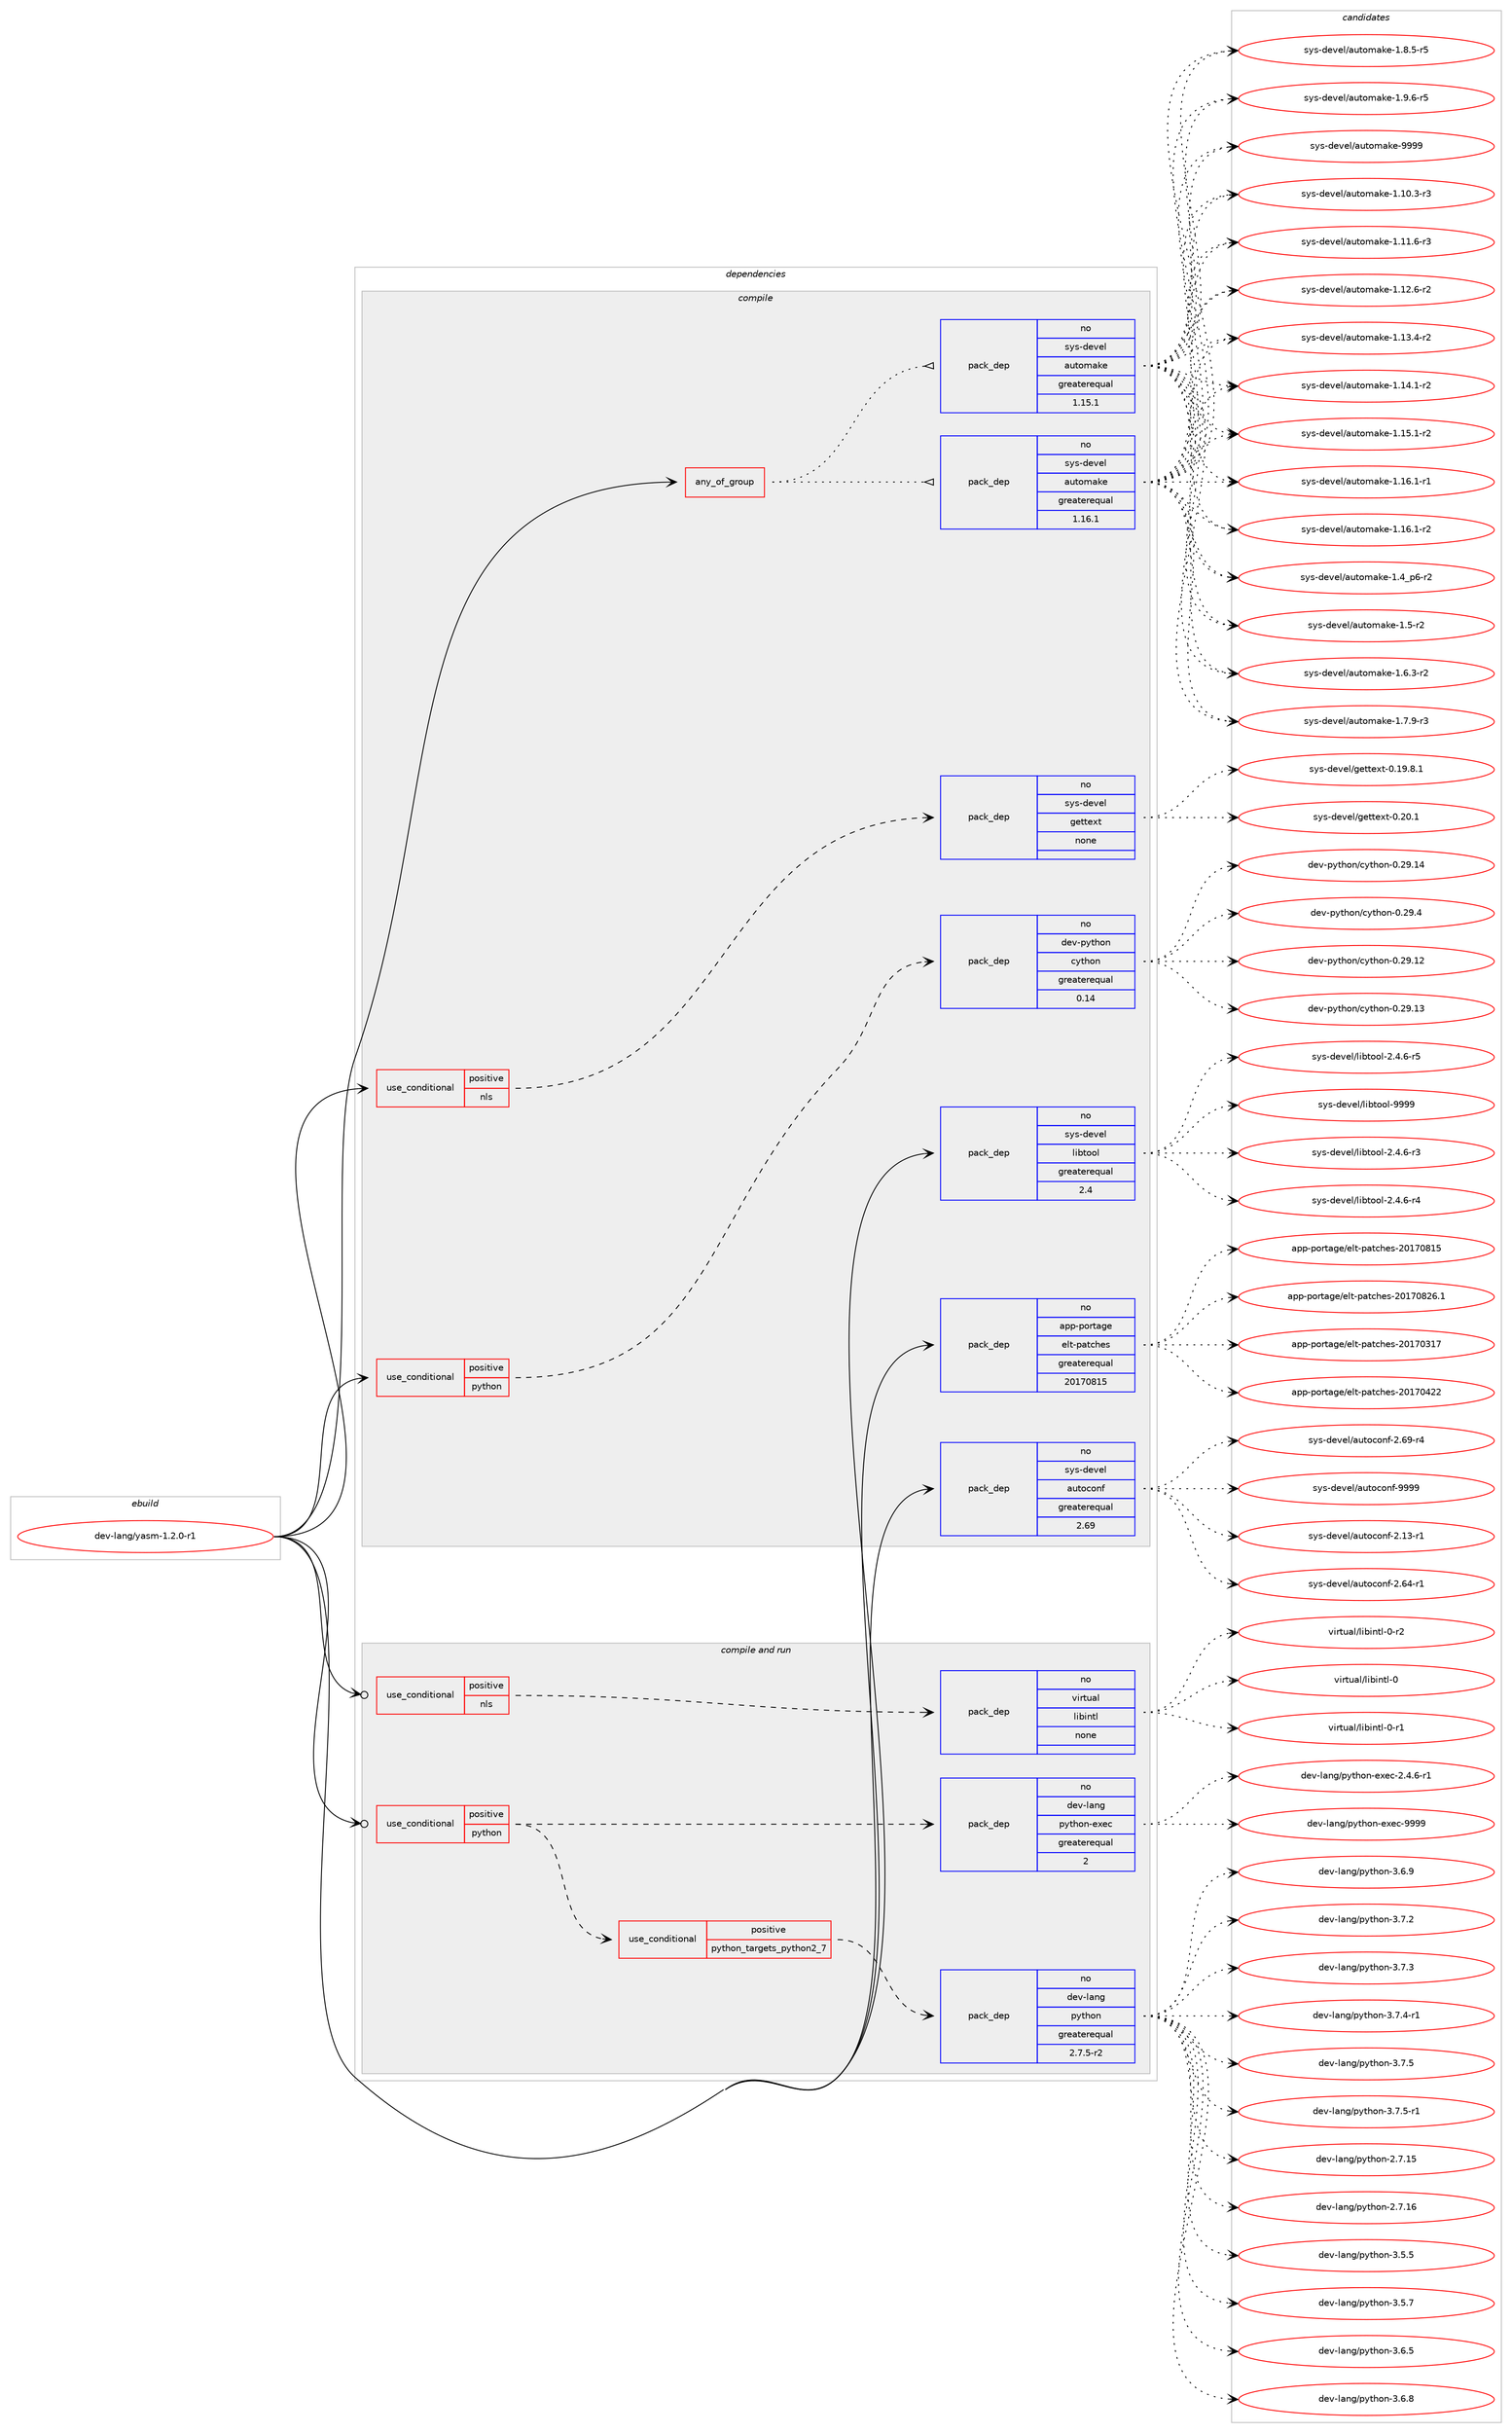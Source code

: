 digraph prolog {

# *************
# Graph options
# *************

newrank=true;
concentrate=true;
compound=true;
graph [rankdir=LR,fontname=Helvetica,fontsize=10,ranksep=1.5];#, ranksep=2.5, nodesep=0.2];
edge  [arrowhead=vee];
node  [fontname=Helvetica,fontsize=10];

# **********
# The ebuild
# **********

subgraph cluster_leftcol {
color=gray;
rank=same;
label=<<i>ebuild</i>>;
id [label="dev-lang/yasm-1.2.0-r1", color=red, width=4, href="../dev-lang/yasm-1.2.0-r1.svg"];
}

# ****************
# The dependencies
# ****************

subgraph cluster_midcol {
color=gray;
label=<<i>dependencies</i>>;
subgraph cluster_compile {
fillcolor="#eeeeee";
style=filled;
label=<<i>compile</i>>;
subgraph any10995 {
dependency562247 [label=<<TABLE BORDER="0" CELLBORDER="1" CELLSPACING="0" CELLPADDING="4"><TR><TD CELLPADDING="10">any_of_group</TD></TR></TABLE>>, shape=none, color=red];subgraph pack419932 {
dependency562248 [label=<<TABLE BORDER="0" CELLBORDER="1" CELLSPACING="0" CELLPADDING="4" WIDTH="220"><TR><TD ROWSPAN="6" CELLPADDING="30">pack_dep</TD></TR><TR><TD WIDTH="110">no</TD></TR><TR><TD>sys-devel</TD></TR><TR><TD>automake</TD></TR><TR><TD>greaterequal</TD></TR><TR><TD>1.16.1</TD></TR></TABLE>>, shape=none, color=blue];
}
dependency562247:e -> dependency562248:w [weight=20,style="dotted",arrowhead="oinv"];
subgraph pack419933 {
dependency562249 [label=<<TABLE BORDER="0" CELLBORDER="1" CELLSPACING="0" CELLPADDING="4" WIDTH="220"><TR><TD ROWSPAN="6" CELLPADDING="30">pack_dep</TD></TR><TR><TD WIDTH="110">no</TD></TR><TR><TD>sys-devel</TD></TR><TR><TD>automake</TD></TR><TR><TD>greaterequal</TD></TR><TR><TD>1.15.1</TD></TR></TABLE>>, shape=none, color=blue];
}
dependency562247:e -> dependency562249:w [weight=20,style="dotted",arrowhead="oinv"];
}
id:e -> dependency562247:w [weight=20,style="solid",arrowhead="vee"];
subgraph cond130963 {
dependency562250 [label=<<TABLE BORDER="0" CELLBORDER="1" CELLSPACING="0" CELLPADDING="4"><TR><TD ROWSPAN="3" CELLPADDING="10">use_conditional</TD></TR><TR><TD>positive</TD></TR><TR><TD>nls</TD></TR></TABLE>>, shape=none, color=red];
subgraph pack419934 {
dependency562251 [label=<<TABLE BORDER="0" CELLBORDER="1" CELLSPACING="0" CELLPADDING="4" WIDTH="220"><TR><TD ROWSPAN="6" CELLPADDING="30">pack_dep</TD></TR><TR><TD WIDTH="110">no</TD></TR><TR><TD>sys-devel</TD></TR><TR><TD>gettext</TD></TR><TR><TD>none</TD></TR><TR><TD></TD></TR></TABLE>>, shape=none, color=blue];
}
dependency562250:e -> dependency562251:w [weight=20,style="dashed",arrowhead="vee"];
}
id:e -> dependency562250:w [weight=20,style="solid",arrowhead="vee"];
subgraph cond130964 {
dependency562252 [label=<<TABLE BORDER="0" CELLBORDER="1" CELLSPACING="0" CELLPADDING="4"><TR><TD ROWSPAN="3" CELLPADDING="10">use_conditional</TD></TR><TR><TD>positive</TD></TR><TR><TD>python</TD></TR></TABLE>>, shape=none, color=red];
subgraph pack419935 {
dependency562253 [label=<<TABLE BORDER="0" CELLBORDER="1" CELLSPACING="0" CELLPADDING="4" WIDTH="220"><TR><TD ROWSPAN="6" CELLPADDING="30">pack_dep</TD></TR><TR><TD WIDTH="110">no</TD></TR><TR><TD>dev-python</TD></TR><TR><TD>cython</TD></TR><TR><TD>greaterequal</TD></TR><TR><TD>0.14</TD></TR></TABLE>>, shape=none, color=blue];
}
dependency562252:e -> dependency562253:w [weight=20,style="dashed",arrowhead="vee"];
}
id:e -> dependency562252:w [weight=20,style="solid",arrowhead="vee"];
subgraph pack419936 {
dependency562254 [label=<<TABLE BORDER="0" CELLBORDER="1" CELLSPACING="0" CELLPADDING="4" WIDTH="220"><TR><TD ROWSPAN="6" CELLPADDING="30">pack_dep</TD></TR><TR><TD WIDTH="110">no</TD></TR><TR><TD>app-portage</TD></TR><TR><TD>elt-patches</TD></TR><TR><TD>greaterequal</TD></TR><TR><TD>20170815</TD></TR></TABLE>>, shape=none, color=blue];
}
id:e -> dependency562254:w [weight=20,style="solid",arrowhead="vee"];
subgraph pack419937 {
dependency562255 [label=<<TABLE BORDER="0" CELLBORDER="1" CELLSPACING="0" CELLPADDING="4" WIDTH="220"><TR><TD ROWSPAN="6" CELLPADDING="30">pack_dep</TD></TR><TR><TD WIDTH="110">no</TD></TR><TR><TD>sys-devel</TD></TR><TR><TD>autoconf</TD></TR><TR><TD>greaterequal</TD></TR><TR><TD>2.69</TD></TR></TABLE>>, shape=none, color=blue];
}
id:e -> dependency562255:w [weight=20,style="solid",arrowhead="vee"];
subgraph pack419938 {
dependency562256 [label=<<TABLE BORDER="0" CELLBORDER="1" CELLSPACING="0" CELLPADDING="4" WIDTH="220"><TR><TD ROWSPAN="6" CELLPADDING="30">pack_dep</TD></TR><TR><TD WIDTH="110">no</TD></TR><TR><TD>sys-devel</TD></TR><TR><TD>libtool</TD></TR><TR><TD>greaterequal</TD></TR><TR><TD>2.4</TD></TR></TABLE>>, shape=none, color=blue];
}
id:e -> dependency562256:w [weight=20,style="solid",arrowhead="vee"];
}
subgraph cluster_compileandrun {
fillcolor="#eeeeee";
style=filled;
label=<<i>compile and run</i>>;
subgraph cond130965 {
dependency562257 [label=<<TABLE BORDER="0" CELLBORDER="1" CELLSPACING="0" CELLPADDING="4"><TR><TD ROWSPAN="3" CELLPADDING="10">use_conditional</TD></TR><TR><TD>positive</TD></TR><TR><TD>nls</TD></TR></TABLE>>, shape=none, color=red];
subgraph pack419939 {
dependency562258 [label=<<TABLE BORDER="0" CELLBORDER="1" CELLSPACING="0" CELLPADDING="4" WIDTH="220"><TR><TD ROWSPAN="6" CELLPADDING="30">pack_dep</TD></TR><TR><TD WIDTH="110">no</TD></TR><TR><TD>virtual</TD></TR><TR><TD>libintl</TD></TR><TR><TD>none</TD></TR><TR><TD></TD></TR></TABLE>>, shape=none, color=blue];
}
dependency562257:e -> dependency562258:w [weight=20,style="dashed",arrowhead="vee"];
}
id:e -> dependency562257:w [weight=20,style="solid",arrowhead="odotvee"];
subgraph cond130966 {
dependency562259 [label=<<TABLE BORDER="0" CELLBORDER="1" CELLSPACING="0" CELLPADDING="4"><TR><TD ROWSPAN="3" CELLPADDING="10">use_conditional</TD></TR><TR><TD>positive</TD></TR><TR><TD>python</TD></TR></TABLE>>, shape=none, color=red];
subgraph cond130967 {
dependency562260 [label=<<TABLE BORDER="0" CELLBORDER="1" CELLSPACING="0" CELLPADDING="4"><TR><TD ROWSPAN="3" CELLPADDING="10">use_conditional</TD></TR><TR><TD>positive</TD></TR><TR><TD>python_targets_python2_7</TD></TR></TABLE>>, shape=none, color=red];
subgraph pack419940 {
dependency562261 [label=<<TABLE BORDER="0" CELLBORDER="1" CELLSPACING="0" CELLPADDING="4" WIDTH="220"><TR><TD ROWSPAN="6" CELLPADDING="30">pack_dep</TD></TR><TR><TD WIDTH="110">no</TD></TR><TR><TD>dev-lang</TD></TR><TR><TD>python</TD></TR><TR><TD>greaterequal</TD></TR><TR><TD>2.7.5-r2</TD></TR></TABLE>>, shape=none, color=blue];
}
dependency562260:e -> dependency562261:w [weight=20,style="dashed",arrowhead="vee"];
}
dependency562259:e -> dependency562260:w [weight=20,style="dashed",arrowhead="vee"];
subgraph pack419941 {
dependency562262 [label=<<TABLE BORDER="0" CELLBORDER="1" CELLSPACING="0" CELLPADDING="4" WIDTH="220"><TR><TD ROWSPAN="6" CELLPADDING="30">pack_dep</TD></TR><TR><TD WIDTH="110">no</TD></TR><TR><TD>dev-lang</TD></TR><TR><TD>python-exec</TD></TR><TR><TD>greaterequal</TD></TR><TR><TD>2</TD></TR></TABLE>>, shape=none, color=blue];
}
dependency562259:e -> dependency562262:w [weight=20,style="dashed",arrowhead="vee"];
}
id:e -> dependency562259:w [weight=20,style="solid",arrowhead="odotvee"];
}
subgraph cluster_run {
fillcolor="#eeeeee";
style=filled;
label=<<i>run</i>>;
}
}

# **************
# The candidates
# **************

subgraph cluster_choices {
rank=same;
color=gray;
label=<<i>candidates</i>>;

subgraph choice419932 {
color=black;
nodesep=1;
choice11512111545100101118101108479711711611110997107101454946494846514511451 [label="sys-devel/automake-1.10.3-r3", color=red, width=4,href="../sys-devel/automake-1.10.3-r3.svg"];
choice11512111545100101118101108479711711611110997107101454946494946544511451 [label="sys-devel/automake-1.11.6-r3", color=red, width=4,href="../sys-devel/automake-1.11.6-r3.svg"];
choice11512111545100101118101108479711711611110997107101454946495046544511450 [label="sys-devel/automake-1.12.6-r2", color=red, width=4,href="../sys-devel/automake-1.12.6-r2.svg"];
choice11512111545100101118101108479711711611110997107101454946495146524511450 [label="sys-devel/automake-1.13.4-r2", color=red, width=4,href="../sys-devel/automake-1.13.4-r2.svg"];
choice11512111545100101118101108479711711611110997107101454946495246494511450 [label="sys-devel/automake-1.14.1-r2", color=red, width=4,href="../sys-devel/automake-1.14.1-r2.svg"];
choice11512111545100101118101108479711711611110997107101454946495346494511450 [label="sys-devel/automake-1.15.1-r2", color=red, width=4,href="../sys-devel/automake-1.15.1-r2.svg"];
choice11512111545100101118101108479711711611110997107101454946495446494511449 [label="sys-devel/automake-1.16.1-r1", color=red, width=4,href="../sys-devel/automake-1.16.1-r1.svg"];
choice11512111545100101118101108479711711611110997107101454946495446494511450 [label="sys-devel/automake-1.16.1-r2", color=red, width=4,href="../sys-devel/automake-1.16.1-r2.svg"];
choice115121115451001011181011084797117116111109971071014549465295112544511450 [label="sys-devel/automake-1.4_p6-r2", color=red, width=4,href="../sys-devel/automake-1.4_p6-r2.svg"];
choice11512111545100101118101108479711711611110997107101454946534511450 [label="sys-devel/automake-1.5-r2", color=red, width=4,href="../sys-devel/automake-1.5-r2.svg"];
choice115121115451001011181011084797117116111109971071014549465446514511450 [label="sys-devel/automake-1.6.3-r2", color=red, width=4,href="../sys-devel/automake-1.6.3-r2.svg"];
choice115121115451001011181011084797117116111109971071014549465546574511451 [label="sys-devel/automake-1.7.9-r3", color=red, width=4,href="../sys-devel/automake-1.7.9-r3.svg"];
choice115121115451001011181011084797117116111109971071014549465646534511453 [label="sys-devel/automake-1.8.5-r5", color=red, width=4,href="../sys-devel/automake-1.8.5-r5.svg"];
choice115121115451001011181011084797117116111109971071014549465746544511453 [label="sys-devel/automake-1.9.6-r5", color=red, width=4,href="../sys-devel/automake-1.9.6-r5.svg"];
choice115121115451001011181011084797117116111109971071014557575757 [label="sys-devel/automake-9999", color=red, width=4,href="../sys-devel/automake-9999.svg"];
dependency562248:e -> choice11512111545100101118101108479711711611110997107101454946494846514511451:w [style=dotted,weight="100"];
dependency562248:e -> choice11512111545100101118101108479711711611110997107101454946494946544511451:w [style=dotted,weight="100"];
dependency562248:e -> choice11512111545100101118101108479711711611110997107101454946495046544511450:w [style=dotted,weight="100"];
dependency562248:e -> choice11512111545100101118101108479711711611110997107101454946495146524511450:w [style=dotted,weight="100"];
dependency562248:e -> choice11512111545100101118101108479711711611110997107101454946495246494511450:w [style=dotted,weight="100"];
dependency562248:e -> choice11512111545100101118101108479711711611110997107101454946495346494511450:w [style=dotted,weight="100"];
dependency562248:e -> choice11512111545100101118101108479711711611110997107101454946495446494511449:w [style=dotted,weight="100"];
dependency562248:e -> choice11512111545100101118101108479711711611110997107101454946495446494511450:w [style=dotted,weight="100"];
dependency562248:e -> choice115121115451001011181011084797117116111109971071014549465295112544511450:w [style=dotted,weight="100"];
dependency562248:e -> choice11512111545100101118101108479711711611110997107101454946534511450:w [style=dotted,weight="100"];
dependency562248:e -> choice115121115451001011181011084797117116111109971071014549465446514511450:w [style=dotted,weight="100"];
dependency562248:e -> choice115121115451001011181011084797117116111109971071014549465546574511451:w [style=dotted,weight="100"];
dependency562248:e -> choice115121115451001011181011084797117116111109971071014549465646534511453:w [style=dotted,weight="100"];
dependency562248:e -> choice115121115451001011181011084797117116111109971071014549465746544511453:w [style=dotted,weight="100"];
dependency562248:e -> choice115121115451001011181011084797117116111109971071014557575757:w [style=dotted,weight="100"];
}
subgraph choice419933 {
color=black;
nodesep=1;
choice11512111545100101118101108479711711611110997107101454946494846514511451 [label="sys-devel/automake-1.10.3-r3", color=red, width=4,href="../sys-devel/automake-1.10.3-r3.svg"];
choice11512111545100101118101108479711711611110997107101454946494946544511451 [label="sys-devel/automake-1.11.6-r3", color=red, width=4,href="../sys-devel/automake-1.11.6-r3.svg"];
choice11512111545100101118101108479711711611110997107101454946495046544511450 [label="sys-devel/automake-1.12.6-r2", color=red, width=4,href="../sys-devel/automake-1.12.6-r2.svg"];
choice11512111545100101118101108479711711611110997107101454946495146524511450 [label="sys-devel/automake-1.13.4-r2", color=red, width=4,href="../sys-devel/automake-1.13.4-r2.svg"];
choice11512111545100101118101108479711711611110997107101454946495246494511450 [label="sys-devel/automake-1.14.1-r2", color=red, width=4,href="../sys-devel/automake-1.14.1-r2.svg"];
choice11512111545100101118101108479711711611110997107101454946495346494511450 [label="sys-devel/automake-1.15.1-r2", color=red, width=4,href="../sys-devel/automake-1.15.1-r2.svg"];
choice11512111545100101118101108479711711611110997107101454946495446494511449 [label="sys-devel/automake-1.16.1-r1", color=red, width=4,href="../sys-devel/automake-1.16.1-r1.svg"];
choice11512111545100101118101108479711711611110997107101454946495446494511450 [label="sys-devel/automake-1.16.1-r2", color=red, width=4,href="../sys-devel/automake-1.16.1-r2.svg"];
choice115121115451001011181011084797117116111109971071014549465295112544511450 [label="sys-devel/automake-1.4_p6-r2", color=red, width=4,href="../sys-devel/automake-1.4_p6-r2.svg"];
choice11512111545100101118101108479711711611110997107101454946534511450 [label="sys-devel/automake-1.5-r2", color=red, width=4,href="../sys-devel/automake-1.5-r2.svg"];
choice115121115451001011181011084797117116111109971071014549465446514511450 [label="sys-devel/automake-1.6.3-r2", color=red, width=4,href="../sys-devel/automake-1.6.3-r2.svg"];
choice115121115451001011181011084797117116111109971071014549465546574511451 [label="sys-devel/automake-1.7.9-r3", color=red, width=4,href="../sys-devel/automake-1.7.9-r3.svg"];
choice115121115451001011181011084797117116111109971071014549465646534511453 [label="sys-devel/automake-1.8.5-r5", color=red, width=4,href="../sys-devel/automake-1.8.5-r5.svg"];
choice115121115451001011181011084797117116111109971071014549465746544511453 [label="sys-devel/automake-1.9.6-r5", color=red, width=4,href="../sys-devel/automake-1.9.6-r5.svg"];
choice115121115451001011181011084797117116111109971071014557575757 [label="sys-devel/automake-9999", color=red, width=4,href="../sys-devel/automake-9999.svg"];
dependency562249:e -> choice11512111545100101118101108479711711611110997107101454946494846514511451:w [style=dotted,weight="100"];
dependency562249:e -> choice11512111545100101118101108479711711611110997107101454946494946544511451:w [style=dotted,weight="100"];
dependency562249:e -> choice11512111545100101118101108479711711611110997107101454946495046544511450:w [style=dotted,weight="100"];
dependency562249:e -> choice11512111545100101118101108479711711611110997107101454946495146524511450:w [style=dotted,weight="100"];
dependency562249:e -> choice11512111545100101118101108479711711611110997107101454946495246494511450:w [style=dotted,weight="100"];
dependency562249:e -> choice11512111545100101118101108479711711611110997107101454946495346494511450:w [style=dotted,weight="100"];
dependency562249:e -> choice11512111545100101118101108479711711611110997107101454946495446494511449:w [style=dotted,weight="100"];
dependency562249:e -> choice11512111545100101118101108479711711611110997107101454946495446494511450:w [style=dotted,weight="100"];
dependency562249:e -> choice115121115451001011181011084797117116111109971071014549465295112544511450:w [style=dotted,weight="100"];
dependency562249:e -> choice11512111545100101118101108479711711611110997107101454946534511450:w [style=dotted,weight="100"];
dependency562249:e -> choice115121115451001011181011084797117116111109971071014549465446514511450:w [style=dotted,weight="100"];
dependency562249:e -> choice115121115451001011181011084797117116111109971071014549465546574511451:w [style=dotted,weight="100"];
dependency562249:e -> choice115121115451001011181011084797117116111109971071014549465646534511453:w [style=dotted,weight="100"];
dependency562249:e -> choice115121115451001011181011084797117116111109971071014549465746544511453:w [style=dotted,weight="100"];
dependency562249:e -> choice115121115451001011181011084797117116111109971071014557575757:w [style=dotted,weight="100"];
}
subgraph choice419934 {
color=black;
nodesep=1;
choice1151211154510010111810110847103101116116101120116454846495746564649 [label="sys-devel/gettext-0.19.8.1", color=red, width=4,href="../sys-devel/gettext-0.19.8.1.svg"];
choice115121115451001011181011084710310111611610112011645484650484649 [label="sys-devel/gettext-0.20.1", color=red, width=4,href="../sys-devel/gettext-0.20.1.svg"];
dependency562251:e -> choice1151211154510010111810110847103101116116101120116454846495746564649:w [style=dotted,weight="100"];
dependency562251:e -> choice115121115451001011181011084710310111611610112011645484650484649:w [style=dotted,weight="100"];
}
subgraph choice419935 {
color=black;
nodesep=1;
choice1001011184511212111610411111047991211161041111104548465057464950 [label="dev-python/cython-0.29.12", color=red, width=4,href="../dev-python/cython-0.29.12.svg"];
choice1001011184511212111610411111047991211161041111104548465057464951 [label="dev-python/cython-0.29.13", color=red, width=4,href="../dev-python/cython-0.29.13.svg"];
choice1001011184511212111610411111047991211161041111104548465057464952 [label="dev-python/cython-0.29.14", color=red, width=4,href="../dev-python/cython-0.29.14.svg"];
choice10010111845112121116104111110479912111610411111045484650574652 [label="dev-python/cython-0.29.4", color=red, width=4,href="../dev-python/cython-0.29.4.svg"];
dependency562253:e -> choice1001011184511212111610411111047991211161041111104548465057464950:w [style=dotted,weight="100"];
dependency562253:e -> choice1001011184511212111610411111047991211161041111104548465057464951:w [style=dotted,weight="100"];
dependency562253:e -> choice1001011184511212111610411111047991211161041111104548465057464952:w [style=dotted,weight="100"];
dependency562253:e -> choice10010111845112121116104111110479912111610411111045484650574652:w [style=dotted,weight="100"];
}
subgraph choice419936 {
color=black;
nodesep=1;
choice97112112451121111141169710310147101108116451129711699104101115455048495548514955 [label="app-portage/elt-patches-20170317", color=red, width=4,href="../app-portage/elt-patches-20170317.svg"];
choice97112112451121111141169710310147101108116451129711699104101115455048495548525050 [label="app-portage/elt-patches-20170422", color=red, width=4,href="../app-portage/elt-patches-20170422.svg"];
choice97112112451121111141169710310147101108116451129711699104101115455048495548564953 [label="app-portage/elt-patches-20170815", color=red, width=4,href="../app-portage/elt-patches-20170815.svg"];
choice971121124511211111411697103101471011081164511297116991041011154550484955485650544649 [label="app-portage/elt-patches-20170826.1", color=red, width=4,href="../app-portage/elt-patches-20170826.1.svg"];
dependency562254:e -> choice97112112451121111141169710310147101108116451129711699104101115455048495548514955:w [style=dotted,weight="100"];
dependency562254:e -> choice97112112451121111141169710310147101108116451129711699104101115455048495548525050:w [style=dotted,weight="100"];
dependency562254:e -> choice97112112451121111141169710310147101108116451129711699104101115455048495548564953:w [style=dotted,weight="100"];
dependency562254:e -> choice971121124511211111411697103101471011081164511297116991041011154550484955485650544649:w [style=dotted,weight="100"];
}
subgraph choice419937 {
color=black;
nodesep=1;
choice1151211154510010111810110847971171161119911111010245504649514511449 [label="sys-devel/autoconf-2.13-r1", color=red, width=4,href="../sys-devel/autoconf-2.13-r1.svg"];
choice1151211154510010111810110847971171161119911111010245504654524511449 [label="sys-devel/autoconf-2.64-r1", color=red, width=4,href="../sys-devel/autoconf-2.64-r1.svg"];
choice1151211154510010111810110847971171161119911111010245504654574511452 [label="sys-devel/autoconf-2.69-r4", color=red, width=4,href="../sys-devel/autoconf-2.69-r4.svg"];
choice115121115451001011181011084797117116111991111101024557575757 [label="sys-devel/autoconf-9999", color=red, width=4,href="../sys-devel/autoconf-9999.svg"];
dependency562255:e -> choice1151211154510010111810110847971171161119911111010245504649514511449:w [style=dotted,weight="100"];
dependency562255:e -> choice1151211154510010111810110847971171161119911111010245504654524511449:w [style=dotted,weight="100"];
dependency562255:e -> choice1151211154510010111810110847971171161119911111010245504654574511452:w [style=dotted,weight="100"];
dependency562255:e -> choice115121115451001011181011084797117116111991111101024557575757:w [style=dotted,weight="100"];
}
subgraph choice419938 {
color=black;
nodesep=1;
choice1151211154510010111810110847108105981161111111084550465246544511451 [label="sys-devel/libtool-2.4.6-r3", color=red, width=4,href="../sys-devel/libtool-2.4.6-r3.svg"];
choice1151211154510010111810110847108105981161111111084550465246544511452 [label="sys-devel/libtool-2.4.6-r4", color=red, width=4,href="../sys-devel/libtool-2.4.6-r4.svg"];
choice1151211154510010111810110847108105981161111111084550465246544511453 [label="sys-devel/libtool-2.4.6-r5", color=red, width=4,href="../sys-devel/libtool-2.4.6-r5.svg"];
choice1151211154510010111810110847108105981161111111084557575757 [label="sys-devel/libtool-9999", color=red, width=4,href="../sys-devel/libtool-9999.svg"];
dependency562256:e -> choice1151211154510010111810110847108105981161111111084550465246544511451:w [style=dotted,weight="100"];
dependency562256:e -> choice1151211154510010111810110847108105981161111111084550465246544511452:w [style=dotted,weight="100"];
dependency562256:e -> choice1151211154510010111810110847108105981161111111084550465246544511453:w [style=dotted,weight="100"];
dependency562256:e -> choice1151211154510010111810110847108105981161111111084557575757:w [style=dotted,weight="100"];
}
subgraph choice419939 {
color=black;
nodesep=1;
choice1181051141161179710847108105981051101161084548 [label="virtual/libintl-0", color=red, width=4,href="../virtual/libintl-0.svg"];
choice11810511411611797108471081059810511011610845484511449 [label="virtual/libintl-0-r1", color=red, width=4,href="../virtual/libintl-0-r1.svg"];
choice11810511411611797108471081059810511011610845484511450 [label="virtual/libintl-0-r2", color=red, width=4,href="../virtual/libintl-0-r2.svg"];
dependency562258:e -> choice1181051141161179710847108105981051101161084548:w [style=dotted,weight="100"];
dependency562258:e -> choice11810511411611797108471081059810511011610845484511449:w [style=dotted,weight="100"];
dependency562258:e -> choice11810511411611797108471081059810511011610845484511450:w [style=dotted,weight="100"];
}
subgraph choice419940 {
color=black;
nodesep=1;
choice10010111845108971101034711212111610411111045504655464953 [label="dev-lang/python-2.7.15", color=red, width=4,href="../dev-lang/python-2.7.15.svg"];
choice10010111845108971101034711212111610411111045504655464954 [label="dev-lang/python-2.7.16", color=red, width=4,href="../dev-lang/python-2.7.16.svg"];
choice100101118451089711010347112121116104111110455146534653 [label="dev-lang/python-3.5.5", color=red, width=4,href="../dev-lang/python-3.5.5.svg"];
choice100101118451089711010347112121116104111110455146534655 [label="dev-lang/python-3.5.7", color=red, width=4,href="../dev-lang/python-3.5.7.svg"];
choice100101118451089711010347112121116104111110455146544653 [label="dev-lang/python-3.6.5", color=red, width=4,href="../dev-lang/python-3.6.5.svg"];
choice100101118451089711010347112121116104111110455146544656 [label="dev-lang/python-3.6.8", color=red, width=4,href="../dev-lang/python-3.6.8.svg"];
choice100101118451089711010347112121116104111110455146544657 [label="dev-lang/python-3.6.9", color=red, width=4,href="../dev-lang/python-3.6.9.svg"];
choice100101118451089711010347112121116104111110455146554650 [label="dev-lang/python-3.7.2", color=red, width=4,href="../dev-lang/python-3.7.2.svg"];
choice100101118451089711010347112121116104111110455146554651 [label="dev-lang/python-3.7.3", color=red, width=4,href="../dev-lang/python-3.7.3.svg"];
choice1001011184510897110103471121211161041111104551465546524511449 [label="dev-lang/python-3.7.4-r1", color=red, width=4,href="../dev-lang/python-3.7.4-r1.svg"];
choice100101118451089711010347112121116104111110455146554653 [label="dev-lang/python-3.7.5", color=red, width=4,href="../dev-lang/python-3.7.5.svg"];
choice1001011184510897110103471121211161041111104551465546534511449 [label="dev-lang/python-3.7.5-r1", color=red, width=4,href="../dev-lang/python-3.7.5-r1.svg"];
dependency562261:e -> choice10010111845108971101034711212111610411111045504655464953:w [style=dotted,weight="100"];
dependency562261:e -> choice10010111845108971101034711212111610411111045504655464954:w [style=dotted,weight="100"];
dependency562261:e -> choice100101118451089711010347112121116104111110455146534653:w [style=dotted,weight="100"];
dependency562261:e -> choice100101118451089711010347112121116104111110455146534655:w [style=dotted,weight="100"];
dependency562261:e -> choice100101118451089711010347112121116104111110455146544653:w [style=dotted,weight="100"];
dependency562261:e -> choice100101118451089711010347112121116104111110455146544656:w [style=dotted,weight="100"];
dependency562261:e -> choice100101118451089711010347112121116104111110455146544657:w [style=dotted,weight="100"];
dependency562261:e -> choice100101118451089711010347112121116104111110455146554650:w [style=dotted,weight="100"];
dependency562261:e -> choice100101118451089711010347112121116104111110455146554651:w [style=dotted,weight="100"];
dependency562261:e -> choice1001011184510897110103471121211161041111104551465546524511449:w [style=dotted,weight="100"];
dependency562261:e -> choice100101118451089711010347112121116104111110455146554653:w [style=dotted,weight="100"];
dependency562261:e -> choice1001011184510897110103471121211161041111104551465546534511449:w [style=dotted,weight="100"];
}
subgraph choice419941 {
color=black;
nodesep=1;
choice10010111845108971101034711212111610411111045101120101994550465246544511449 [label="dev-lang/python-exec-2.4.6-r1", color=red, width=4,href="../dev-lang/python-exec-2.4.6-r1.svg"];
choice10010111845108971101034711212111610411111045101120101994557575757 [label="dev-lang/python-exec-9999", color=red, width=4,href="../dev-lang/python-exec-9999.svg"];
dependency562262:e -> choice10010111845108971101034711212111610411111045101120101994550465246544511449:w [style=dotted,weight="100"];
dependency562262:e -> choice10010111845108971101034711212111610411111045101120101994557575757:w [style=dotted,weight="100"];
}
}

}
